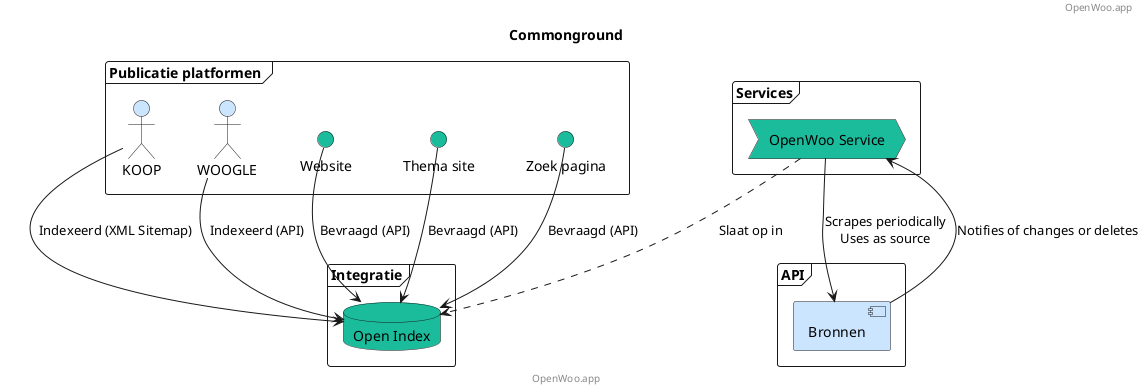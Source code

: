 @startuml
title Commonground
footer: OpenWoo.app
header: OpenWoo.app

' Publicatie platformen (Laag 5 UI)
frame "Publicatie platformen " {
    actor "KOOP"  as KOOP #cce5ff
    actor   "WOOGLE" as WOOGLE #cce5ff
    interface "Website" AS Website #1abc9c
    interface "Thema site" as Themasite #1abc9c
    interface "Zoek pagina" as Searchsite #1abc9c
}

' Services(Laag 4)
frame "Services" {
    process "OpenWoo Service"  as OWS #1abc9c
}

' Integratie (Laag 3)
frame "Integratie" {
    database "Open Index"  as OI #1abc9c
}

' Bronnen (Laag 2)
frame "API" {
    component "Bronnen" as Bronnen  #cce5ff
}

' Relationships
KOOP -down-> OI : Indexeerd (XML Sitemap)
WOOGLE -down-> OI : Indexeerd (API)
Website -down-> OI : Bevraagd (API)
Themasite -down-> OI : Bevraagd (API)
Searchsite -down-> OI : Bevraagd (API)
OWS ..> OI: Slaat op in

OWS -down-> Bronnen : Scrapes periodically\nUses as source

' Notifications
Bronnen -up-> OWS : Notifies of changes or deletes

@enduml